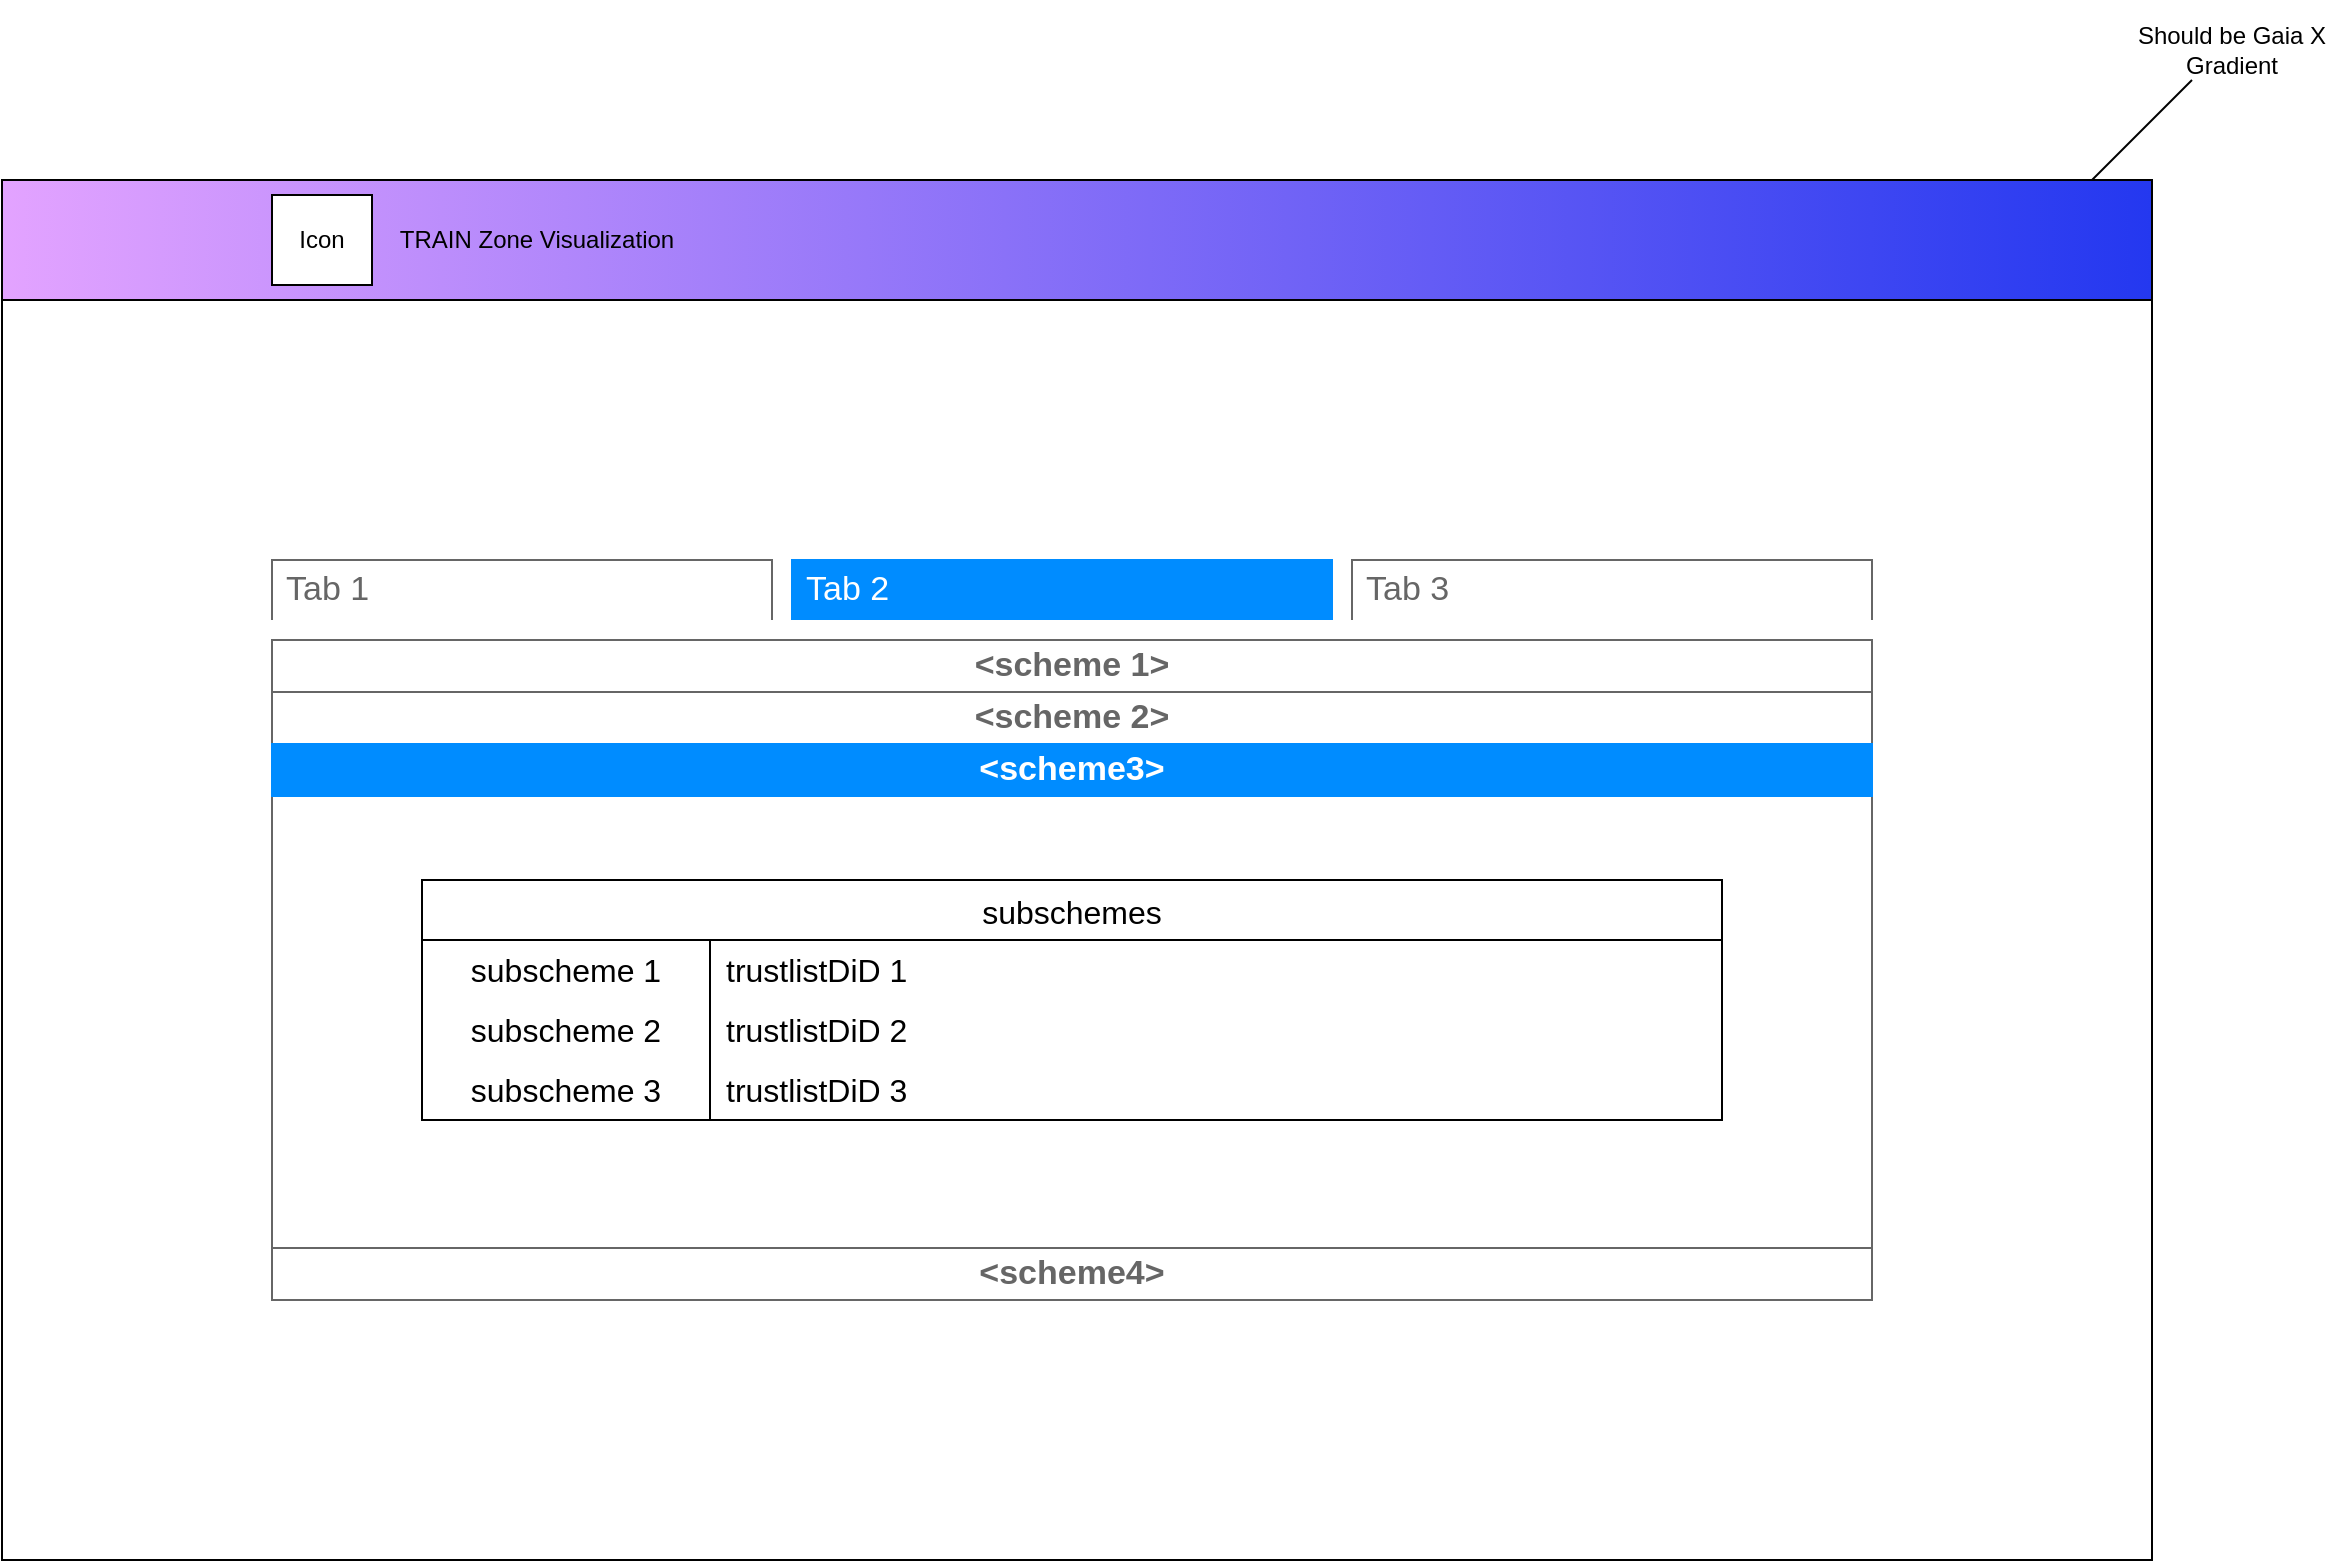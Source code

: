 <mxfile version="22.0.3" type="device">
  <diagram name="Page-1" id="03018318-947c-dd8e-b7a3-06fadd420f32">
    <mxGraphModel dx="1307" dy="813" grid="1" gridSize="10" guides="1" tooltips="1" connect="1" arrows="1" fold="1" page="1" pageScale="1" pageWidth="1100" pageHeight="850" background="none" math="0" shadow="0">
      <root>
        <mxCell id="0" />
        <mxCell id="1" parent="0" />
        <mxCell id="edIL0DZdzkGFXs1-xqiN-9" value="" style="rounded=0;whiteSpace=wrap;html=1;" vertex="1" parent="1">
          <mxGeometry x="15" y="140" width="1075" height="690" as="geometry" />
        </mxCell>
        <mxCell id="sB4AfjlBZ_cqZ6MP4wND-1" value="" style="strokeWidth=1;shadow=0;dashed=0;align=center;html=1;shape=mxgraph.mockup.containers.rrect;rSize=0;strokeColor=#666666;" parent="1" vertex="1">
          <mxGeometry x="150" y="370" width="800" height="330" as="geometry" />
        </mxCell>
        <mxCell id="sB4AfjlBZ_cqZ6MP4wND-2" value="&amp;lt;scheme 1&amp;gt;" style="strokeColor=inherit;fillColor=inherit;gradientColor=inherit;strokeWidth=1;shadow=0;dashed=0;align=center;html=1;shape=mxgraph.mockup.containers.rrect;rSize=0;fontSize=17;fontColor=#666666;fontStyle=1;resizeWidth=1;whiteSpace=wrap;" parent="sB4AfjlBZ_cqZ6MP4wND-1" vertex="1">
          <mxGeometry width="800" height="26" relative="1" as="geometry" />
        </mxCell>
        <mxCell id="sB4AfjlBZ_cqZ6MP4wND-3" value="&amp;lt;scheme 2&amp;gt;" style="strokeColor=inherit;fillColor=inherit;gradientColor=inherit;strokeWidth=1;shadow=0;dashed=0;align=center;html=1;shape=mxgraph.mockup.containers.rrect;rSize=0;fontSize=17;fontColor=#666666;fontStyle=1;resizeWidth=1;whiteSpace=wrap;" parent="sB4AfjlBZ_cqZ6MP4wND-1" vertex="1">
          <mxGeometry width="800" height="26" relative="1" as="geometry">
            <mxPoint y="26" as="offset" />
          </mxGeometry>
        </mxCell>
        <mxCell id="sB4AfjlBZ_cqZ6MP4wND-4" value="&amp;lt;scheme3&amp;gt;" style="strokeWidth=1;shadow=0;dashed=0;align=center;html=1;shape=mxgraph.mockup.containers.rrect;rSize=0;fontSize=17;fontColor=#ffffff;fontStyle=1;fillColor=#008cff;strokeColor=#008cff;resizeWidth=1;whiteSpace=wrap;" parent="sB4AfjlBZ_cqZ6MP4wND-1" vertex="1">
          <mxGeometry width="800" height="26" relative="1" as="geometry">
            <mxPoint y="52" as="offset" />
          </mxGeometry>
        </mxCell>
        <mxCell id="sB4AfjlBZ_cqZ6MP4wND-5" value="&amp;lt;scheme4&amp;gt;" style="strokeColor=inherit;fillColor=inherit;gradientColor=inherit;strokeWidth=1;shadow=0;dashed=0;align=center;html=1;shape=mxgraph.mockup.containers.rrect;rSize=0;fontSize=17;fontColor=#666666;fontStyle=1;resizeWidth=1;whiteSpace=wrap;" parent="sB4AfjlBZ_cqZ6MP4wND-1" vertex="1">
          <mxGeometry y="1" width="800" height="26" relative="1" as="geometry">
            <mxPoint y="-26" as="offset" />
          </mxGeometry>
        </mxCell>
        <mxCell id="sB4AfjlBZ_cqZ6MP4wND-6" value="subschemes" style="shape=table;startSize=30;container=1;collapsible=0;childLayout=tableLayout;fixedRows=1;rowLines=0;fontStyle=0;strokeColor=default;fontSize=16;" parent="sB4AfjlBZ_cqZ6MP4wND-1" vertex="1">
          <mxGeometry x="75" y="120" width="650" height="120" as="geometry" />
        </mxCell>
        <mxCell id="sB4AfjlBZ_cqZ6MP4wND-7" value="" style="shape=tableRow;horizontal=0;startSize=0;swimlaneHead=0;swimlaneBody=0;top=0;left=0;bottom=0;right=0;collapsible=0;dropTarget=0;fillColor=none;points=[[0,0.5],[1,0.5]];portConstraint=eastwest;strokeColor=inherit;fontSize=16;" parent="sB4AfjlBZ_cqZ6MP4wND-6" vertex="1">
          <mxGeometry y="30" width="650" height="30" as="geometry" />
        </mxCell>
        <mxCell id="sB4AfjlBZ_cqZ6MP4wND-8" value="subscheme 1" style="shape=partialRectangle;html=1;whiteSpace=wrap;connectable=0;fillColor=none;top=0;left=0;bottom=0;right=0;overflow=hidden;pointerEvents=1;strokeColor=inherit;fontSize=16;" parent="sB4AfjlBZ_cqZ6MP4wND-7" vertex="1">
          <mxGeometry width="144" height="30" as="geometry">
            <mxRectangle width="144" height="30" as="alternateBounds" />
          </mxGeometry>
        </mxCell>
        <mxCell id="sB4AfjlBZ_cqZ6MP4wND-9" value="trustlistDiD 1" style="shape=partialRectangle;html=1;whiteSpace=wrap;connectable=0;fillColor=none;top=0;left=0;bottom=0;right=0;align=left;spacingLeft=6;overflow=hidden;strokeColor=inherit;fontSize=16;" parent="sB4AfjlBZ_cqZ6MP4wND-7" vertex="1">
          <mxGeometry x="144" width="506" height="30" as="geometry">
            <mxRectangle width="506" height="30" as="alternateBounds" />
          </mxGeometry>
        </mxCell>
        <mxCell id="sB4AfjlBZ_cqZ6MP4wND-10" value="" style="shape=tableRow;horizontal=0;startSize=0;swimlaneHead=0;swimlaneBody=0;top=0;left=0;bottom=0;right=0;collapsible=0;dropTarget=0;fillColor=none;points=[[0,0.5],[1,0.5]];portConstraint=eastwest;strokeColor=inherit;fontSize=16;" parent="sB4AfjlBZ_cqZ6MP4wND-6" vertex="1">
          <mxGeometry y="60" width="650" height="30" as="geometry" />
        </mxCell>
        <mxCell id="sB4AfjlBZ_cqZ6MP4wND-11" value="subscheme 2" style="shape=partialRectangle;html=1;whiteSpace=wrap;connectable=0;fillColor=none;top=0;left=0;bottom=0;right=0;overflow=hidden;strokeColor=inherit;fontSize=16;" parent="sB4AfjlBZ_cqZ6MP4wND-10" vertex="1">
          <mxGeometry width="144" height="30" as="geometry">
            <mxRectangle width="144" height="30" as="alternateBounds" />
          </mxGeometry>
        </mxCell>
        <mxCell id="sB4AfjlBZ_cqZ6MP4wND-12" value="trustlistDiD 2" style="shape=partialRectangle;html=1;whiteSpace=wrap;connectable=0;fillColor=none;top=0;left=0;bottom=0;right=0;align=left;spacingLeft=6;overflow=hidden;strokeColor=inherit;fontSize=16;" parent="sB4AfjlBZ_cqZ6MP4wND-10" vertex="1">
          <mxGeometry x="144" width="506" height="30" as="geometry">
            <mxRectangle width="506" height="30" as="alternateBounds" />
          </mxGeometry>
        </mxCell>
        <mxCell id="sB4AfjlBZ_cqZ6MP4wND-13" value="" style="shape=tableRow;horizontal=0;startSize=0;swimlaneHead=0;swimlaneBody=0;top=0;left=0;bottom=0;right=0;collapsible=0;dropTarget=0;fillColor=none;points=[[0,0.5],[1,0.5]];portConstraint=eastwest;strokeColor=inherit;fontSize=16;" parent="sB4AfjlBZ_cqZ6MP4wND-6" vertex="1">
          <mxGeometry y="90" width="650" height="30" as="geometry" />
        </mxCell>
        <mxCell id="sB4AfjlBZ_cqZ6MP4wND-14" value="subscheme 3" style="shape=partialRectangle;html=1;whiteSpace=wrap;connectable=0;fillColor=none;top=0;left=0;bottom=0;right=0;overflow=hidden;strokeColor=inherit;fontSize=16;" parent="sB4AfjlBZ_cqZ6MP4wND-13" vertex="1">
          <mxGeometry width="144" height="30" as="geometry">
            <mxRectangle width="144" height="30" as="alternateBounds" />
          </mxGeometry>
        </mxCell>
        <mxCell id="sB4AfjlBZ_cqZ6MP4wND-15" value="trustlistDiD 3" style="shape=partialRectangle;html=1;whiteSpace=wrap;connectable=0;fillColor=none;top=0;left=0;bottom=0;right=0;align=left;spacingLeft=6;overflow=hidden;strokeColor=inherit;fontSize=16;" parent="sB4AfjlBZ_cqZ6MP4wND-13" vertex="1">
          <mxGeometry x="144" width="506" height="30" as="geometry">
            <mxRectangle width="506" height="30" as="alternateBounds" />
          </mxGeometry>
        </mxCell>
        <mxCell id="edIL0DZdzkGFXs1-xqiN-8" value="" style="rounded=0;whiteSpace=wrap;html=1;gradientColor=#2438F0;gradientDirection=east;fillColor=#E3A3FF;" vertex="1" parent="1">
          <mxGeometry x="15" y="140" width="1075" height="60" as="geometry" />
        </mxCell>
        <mxCell id="edIL0DZdzkGFXs1-xqiN-10" value="Icon" style="rounded=0;whiteSpace=wrap;html=1;" vertex="1" parent="1">
          <mxGeometry x="150" y="147.5" width="50" height="45" as="geometry" />
        </mxCell>
        <mxCell id="edIL0DZdzkGFXs1-xqiN-11" value="TRAIN Zone Visualization" style="text;html=1;strokeColor=none;fillColor=none;align=center;verticalAlign=middle;whiteSpace=wrap;rounded=0;" vertex="1" parent="1">
          <mxGeometry x="200" y="155" width="165" height="30" as="geometry" />
        </mxCell>
        <mxCell id="edIL0DZdzkGFXs1-xqiN-12" value="Should be Gaia X Gradient" style="text;html=1;strokeColor=none;fillColor=none;align=center;verticalAlign=middle;whiteSpace=wrap;rounded=0;" vertex="1" parent="1">
          <mxGeometry x="1080" y="50" width="100" height="50" as="geometry" />
        </mxCell>
        <mxCell id="edIL0DZdzkGFXs1-xqiN-13" value="" style="endArrow=none;html=1;rounded=0;" edge="1" parent="1">
          <mxGeometry width="50" height="50" relative="1" as="geometry">
            <mxPoint x="1060" y="140" as="sourcePoint" />
            <mxPoint x="1110" y="90" as="targetPoint" />
          </mxGeometry>
        </mxCell>
        <mxCell id="edIL0DZdzkGFXs1-xqiN-14" value="Tab 1" style="strokeWidth=1;shadow=0;dashed=0;align=center;html=1;shape=mxgraph.mockup.forms.uRect;fontSize=17;fontColor=#666666;align=left;spacingLeft=5;strokeColor=#666666;" vertex="1" parent="1">
          <mxGeometry x="150" y="330" width="250" height="30" as="geometry" />
        </mxCell>
        <mxCell id="edIL0DZdzkGFXs1-xqiN-15" value="Tab 2" style="strokeWidth=1;shadow=0;dashed=0;align=center;html=1;shape=mxgraph.mockup.forms.uRect;fontSize=17;fontColor=#ffffff;align=left;spacingLeft=5;strokeColor=#008cff;fillColor=#008cff;" vertex="1" parent="1">
          <mxGeometry x="410" y="330" width="270" height="30" as="geometry" />
        </mxCell>
        <mxCell id="edIL0DZdzkGFXs1-xqiN-16" value="Tab 3" style="strokeWidth=1;shadow=0;dashed=0;align=center;html=1;shape=mxgraph.mockup.forms.uRect;fontSize=17;fontColor=#666666;align=left;spacingLeft=5;strokeColor=#666666;" vertex="1" parent="1">
          <mxGeometry x="690" y="330" width="260" height="30" as="geometry" />
        </mxCell>
      </root>
    </mxGraphModel>
  </diagram>
</mxfile>
